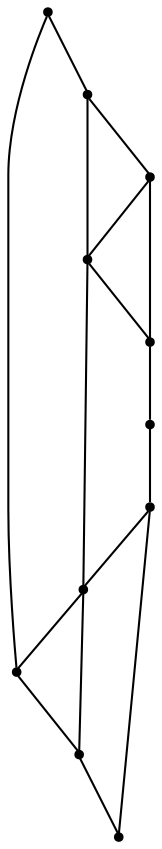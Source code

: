 graph {
  node [shape=point,comment="{\"directed\":false,\"doi\":\"10.1007/978-3-319-03841-4_38\",\"figure\":\"7\"}"]

  v0 [pos="1138.0474980381828,958.8904701340136"]
  v1 [pos="1249.8239446981047,898.7452956820081"]
  v2 [pos="1357.2680952339028,841.4180223633288"]
  v3 [pos="1347.2900458807621,914.8583525297497"]
  v4 [pos="1364.5358827310924,783.357444237656"]
  v5 [pos="1271.2373229170307,930.8639285892483"]
  v6 [pos="927.3341664555556,1003.2311200764266"]
  v7 [pos="1173.1979362643267,787.7842664797712"]
  v8 [pos="1127.9318614447138,721.7245010340869"]
  v9 [pos="1226.527959474468,747.4069725909745"]
  v10 [pos="937.6947560549264,966.295754959131"]

  v6 -- v0 [id="-3",pos="927.3341664555556,1003.2311200764266 1138.0474980381828,958.8904701340136 1138.0474980381828,958.8904701340136 1138.0474980381828,958.8904701340136"]
  v0 -- v5 [id="-4",pos="1138.0474980381828,958.8904701340136 1271.2373229170307,930.8639285892483 1271.2373229170307,930.8639285892483 1271.2373229170307,930.8639285892483"]
  v5 -- v3 [id="-5",pos="1271.2373229170307,930.8639285892483 1347.2900458807621,914.8583525297497 1347.2900458807621,914.8583525297497 1347.2900458807621,914.8583525297497"]
  v10 -- v7 [id="-8",pos="937.6947560549264,966.295754959131 1173.1979362643267,787.7842664797712 1173.1979362643267,787.7842664797712 1173.1979362643267,787.7842664797712"]
  v7 -- v9 [id="-9",pos="1173.1979362643267,787.7842664797712 1226.527959474468,747.4069725909745 1226.527959474468,747.4069725909745 1226.527959474468,747.4069725909745"]
  v8 -- v9 [id="-12",pos="1127.9318614447138,721.7245010340869 1226.527959474468,747.4069725909745 1226.527959474468,747.4069725909745 1226.527959474468,747.4069725909745"]
  v9 -- v4 [id="-13",pos="1226.527959474468,747.4069725909745 1364.5358827310924,783.357444237656 1364.5358827310924,783.357444237656 1364.5358827310924,783.357444237656"]
  v6 -- v10 [id="-16",pos="927.3341664555556,1003.2311200764266 937.6947560549264,966.295754959131 937.6947560549264,966.295754959131 937.6947560549264,966.295754959131"]
  v10 -- v8 [id="-19",pos="937.6947560549264,966.295754959131 1015.2403085292367,692.3657127835181 1015.2403085292367,692.3657127835181 1015.2403085292367,692.3657127835181 1127.9318614447138,721.7245010340869 1127.9318614447138,721.7245010340869 1127.9318614447138,721.7245010340869"]
  v7 -- v1 [id="-21",pos="1173.1979362643267,787.7842664797712 1249.8239446981047,898.7452956820081 1249.8239446981047,898.7452956820081 1249.8239446981047,898.7452956820081"]
  v1 -- v5 [id="-22",pos="1249.8239446981047,898.7452956820081 1271.2373229170307,930.8639285892483 1271.2373229170307,930.8639285892483 1271.2373229170307,930.8639285892483"]
  v8 -- v7 [id="-24",pos="1127.9318614447138,721.7245010340869 1173.1979362643267,787.7842664797712 1173.1979362643267,787.7842664797712 1173.1979362643267,787.7842664797712"]
  v4 -- v2 [id="-33",pos="1364.5358827310924,783.357444237656 1357.2680952339028,841.4180223633288 1357.2680952339028,841.4180223633288 1357.2680952339028,841.4180223633288"]
  v2 -- v3 [id="-34",pos="1357.2680952339028,841.4180223633288 1347.2900458807621,914.8583525297497 1347.2900458807621,914.8583525297497 1347.2900458807621,914.8583525297497"]
  v2 -- v1 [id="-40",pos="1357.2680952339028,841.4180223633288 1249.8239446981047,898.7452956820081 1249.8239446981047,898.7452956820081 1249.8239446981047,898.7452956820081"]
  v1 -- v0 [id="-41",pos="1249.8239446981047,898.7452956820081 1138.0474980381828,958.8904701340136 1138.0474980381828,958.8904701340136 1138.0474980381828,958.8904701340136"]
}